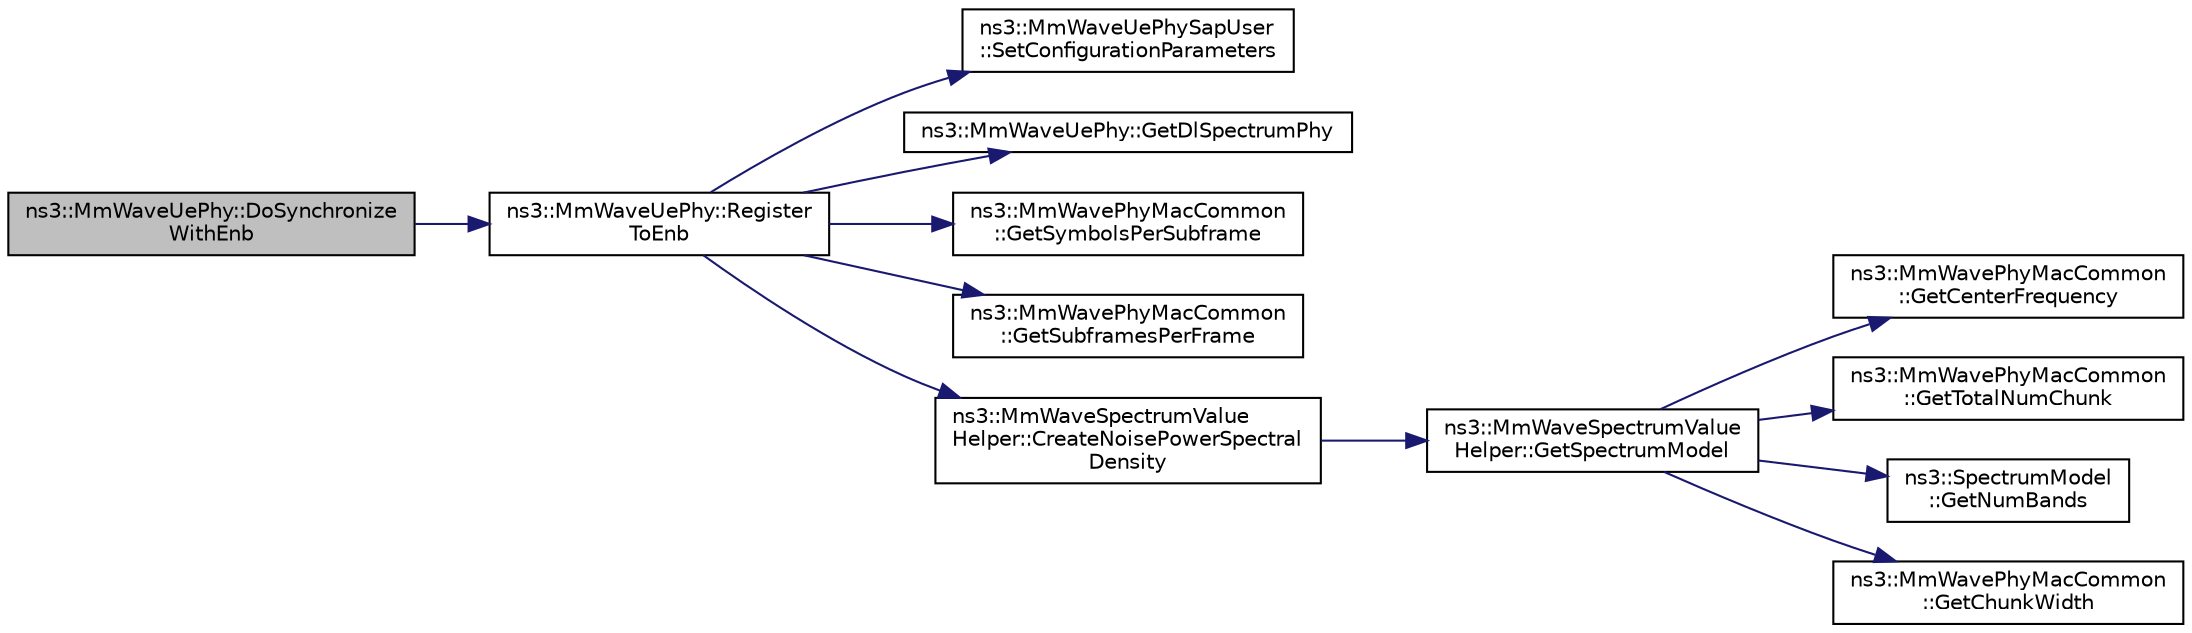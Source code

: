 digraph "ns3::MmWaveUePhy::DoSynchronizeWithEnb"
{
  edge [fontname="Helvetica",fontsize="10",labelfontname="Helvetica",labelfontsize="10"];
  node [fontname="Helvetica",fontsize="10",shape=record];
  rankdir="LR";
  Node1 [label="ns3::MmWaveUePhy::DoSynchronize\lWithEnb",height=0.2,width=0.4,color="black", fillcolor="grey75", style="filled", fontcolor="black"];
  Node1 -> Node2 [color="midnightblue",fontsize="10",style="solid"];
  Node2 [label="ns3::MmWaveUePhy::Register\lToEnb",height=0.2,width=0.4,color="black", fillcolor="white", style="filled",URL="$d8/df0/classns3_1_1MmWaveUePhy.html#ade37d87b04ca1863e1cc69d62bc2c95f"];
  Node2 -> Node3 [color="midnightblue",fontsize="10",style="solid"];
  Node3 [label="ns3::MmWaveUePhySapUser\l::SetConfigurationParameters",height=0.2,width=0.4,color="black", fillcolor="white", style="filled",URL="$d3/df2/classns3_1_1MmWaveUePhySapUser.html#a5fbbcdd188f30c4cb0bafac3eb057fd6"];
  Node2 -> Node4 [color="midnightblue",fontsize="10",style="solid"];
  Node4 [label="ns3::MmWaveUePhy::GetDlSpectrumPhy",height=0.2,width=0.4,color="black", fillcolor="white", style="filled",URL="$d8/df0/classns3_1_1MmWaveUePhy.html#ae2a7d8583554822543d5b62a02e7c8db"];
  Node2 -> Node5 [color="midnightblue",fontsize="10",style="solid"];
  Node5 [label="ns3::MmWavePhyMacCommon\l::GetSymbolsPerSubframe",height=0.2,width=0.4,color="black", fillcolor="white", style="filled",URL="$df/df4/classns3_1_1MmWavePhyMacCommon.html#a2fe835b76e3c689defa413e395cd10cb"];
  Node2 -> Node6 [color="midnightblue",fontsize="10",style="solid"];
  Node6 [label="ns3::MmWavePhyMacCommon\l::GetSubframesPerFrame",height=0.2,width=0.4,color="black", fillcolor="white", style="filled",URL="$df/df4/classns3_1_1MmWavePhyMacCommon.html#a3709cf52f6813eb8ad1af16d95082dc1"];
  Node2 -> Node7 [color="midnightblue",fontsize="10",style="solid"];
  Node7 [label="ns3::MmWaveSpectrumValue\lHelper::CreateNoisePowerSpectral\lDensity",height=0.2,width=0.4,color="black", fillcolor="white", style="filled",URL="$d0/d63/classns3_1_1MmWaveSpectrumValueHelper.html#ae17f7f89a0ce6934b94886b463c6db44"];
  Node7 -> Node8 [color="midnightblue",fontsize="10",style="solid"];
  Node8 [label="ns3::MmWaveSpectrumValue\lHelper::GetSpectrumModel",height=0.2,width=0.4,color="black", fillcolor="white", style="filled",URL="$d0/d63/classns3_1_1MmWaveSpectrumValueHelper.html#a23fc6693b28bb565a97768b536225b58"];
  Node8 -> Node9 [color="midnightblue",fontsize="10",style="solid"];
  Node9 [label="ns3::MmWavePhyMacCommon\l::GetCenterFrequency",height=0.2,width=0.4,color="black", fillcolor="white", style="filled",URL="$df/df4/classns3_1_1MmWavePhyMacCommon.html#a0850d2e37c7075b9bce242723b722019"];
  Node8 -> Node10 [color="midnightblue",fontsize="10",style="solid"];
  Node10 [label="ns3::MmWavePhyMacCommon\l::GetTotalNumChunk",height=0.2,width=0.4,color="black", fillcolor="white", style="filled",URL="$df/df4/classns3_1_1MmWavePhyMacCommon.html#a97e82c809a351fea9d5058ac1bb4c3c6"];
  Node8 -> Node11 [color="midnightblue",fontsize="10",style="solid"];
  Node11 [label="ns3::SpectrumModel\l::GetNumBands",height=0.2,width=0.4,color="black", fillcolor="white", style="filled",URL="$d2/da4/classns3_1_1SpectrumModel.html#a07c4a1c2f963885dd7fef7f82b20e90b"];
  Node8 -> Node12 [color="midnightblue",fontsize="10",style="solid"];
  Node12 [label="ns3::MmWavePhyMacCommon\l::GetChunkWidth",height=0.2,width=0.4,color="black", fillcolor="white", style="filled",URL="$df/df4/classns3_1_1MmWavePhyMacCommon.html#acc801566d527f1893d67a618ea3be203"];
}
